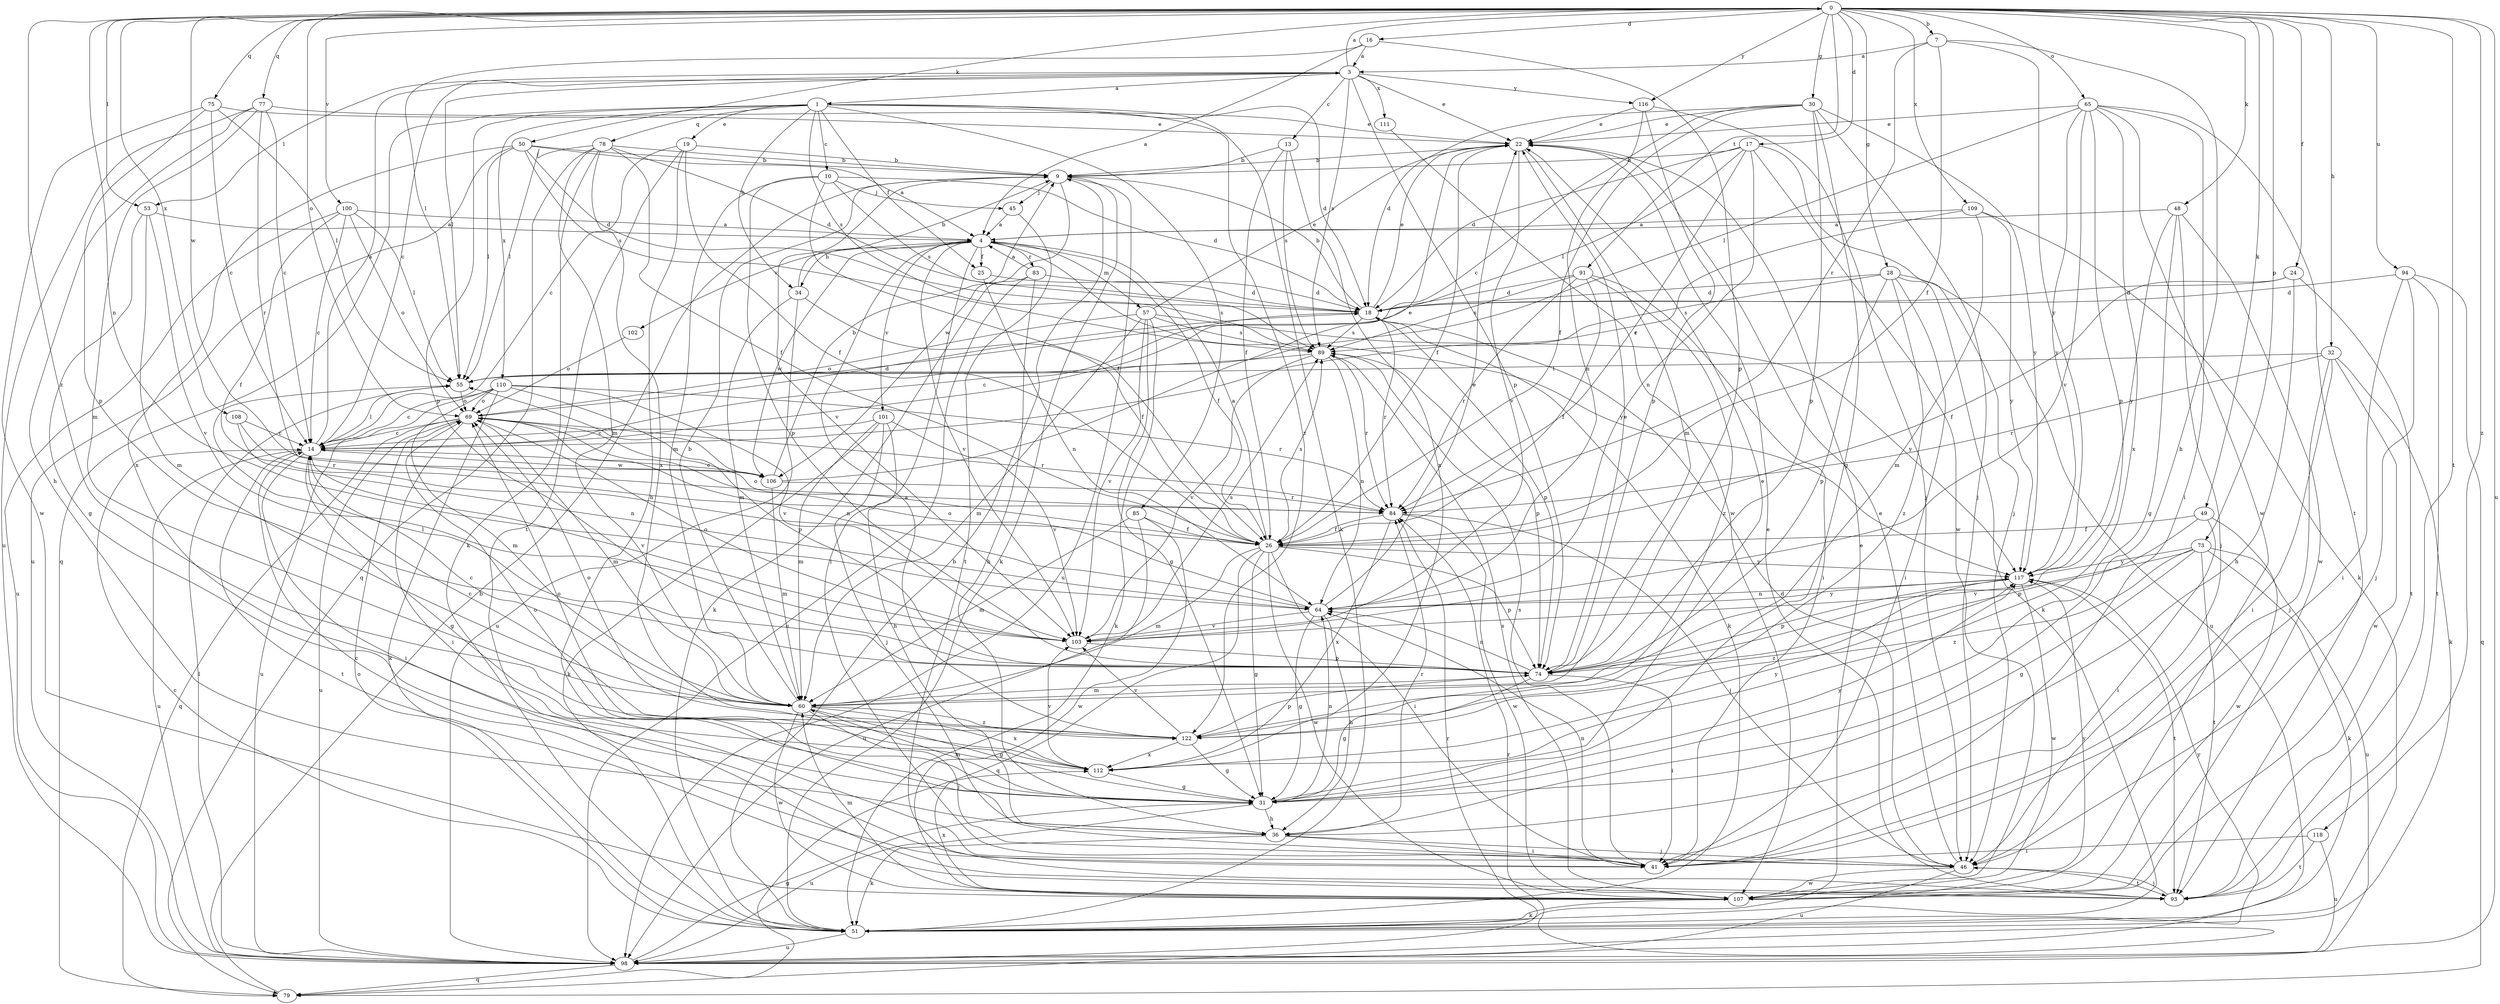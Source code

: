 strict digraph  {
0;
1;
3;
4;
7;
9;
10;
13;
14;
16;
17;
18;
19;
22;
24;
25;
26;
28;
30;
31;
32;
34;
36;
41;
45;
46;
48;
49;
50;
51;
53;
55;
57;
60;
64;
65;
69;
73;
74;
75;
77;
78;
79;
83;
84;
85;
89;
91;
93;
94;
98;
100;
101;
102;
103;
106;
107;
108;
109;
110;
111;
112;
116;
117;
118;
122;
0 -> 7  [label=b];
0 -> 16  [label=d];
0 -> 17  [label=d];
0 -> 24  [label=f];
0 -> 28  [label=g];
0 -> 30  [label=g];
0 -> 32  [label=h];
0 -> 48  [label=k];
0 -> 49  [label=k];
0 -> 50  [label=k];
0 -> 53  [label=l];
0 -> 64  [label=n];
0 -> 65  [label=o];
0 -> 69  [label=o];
0 -> 73  [label=p];
0 -> 75  [label=q];
0 -> 77  [label=q];
0 -> 91  [label=t];
0 -> 93  [label=t];
0 -> 94  [label=u];
0 -> 98  [label=u];
0 -> 100  [label=v];
0 -> 106  [label=w];
0 -> 108  [label=x];
0 -> 109  [label=x];
0 -> 116  [label=y];
0 -> 118  [label=z];
0 -> 122  [label=z];
1 -> 10  [label=c];
1 -> 18  [label=d];
1 -> 19  [label=e];
1 -> 25  [label=f];
1 -> 34  [label=h];
1 -> 51  [label=k];
1 -> 74  [label=p];
1 -> 78  [label=q];
1 -> 79  [label=q];
1 -> 85  [label=s];
1 -> 89  [label=s];
1 -> 110  [label=x];
1 -> 122  [label=z];
3 -> 0  [label=a];
3 -> 1  [label=a];
3 -> 13  [label=c];
3 -> 14  [label=c];
3 -> 22  [label=e];
3 -> 53  [label=l];
3 -> 55  [label=l];
3 -> 74  [label=p];
3 -> 89  [label=s];
3 -> 111  [label=x];
3 -> 116  [label=y];
4 -> 25  [label=f];
4 -> 26  [label=f];
4 -> 34  [label=h];
4 -> 41  [label=i];
4 -> 57  [label=m];
4 -> 83  [label=r];
4 -> 101  [label=v];
4 -> 102  [label=v];
4 -> 103  [label=v];
4 -> 106  [label=w];
4 -> 117  [label=y];
7 -> 3  [label=a];
7 -> 26  [label=f];
7 -> 36  [label=h];
7 -> 84  [label=r];
7 -> 117  [label=y];
9 -> 45  [label=j];
9 -> 51  [label=k];
9 -> 98  [label=u];
9 -> 103  [label=v];
9 -> 106  [label=w];
10 -> 18  [label=d];
10 -> 26  [label=f];
10 -> 45  [label=j];
10 -> 60  [label=m];
10 -> 74  [label=p];
10 -> 89  [label=s];
13 -> 9  [label=b];
13 -> 26  [label=f];
13 -> 89  [label=s];
13 -> 112  [label=x];
14 -> 3  [label=a];
14 -> 31  [label=g];
14 -> 41  [label=i];
14 -> 55  [label=l];
14 -> 93  [label=t];
14 -> 98  [label=u];
14 -> 103  [label=v];
14 -> 106  [label=w];
16 -> 3  [label=a];
16 -> 4  [label=a];
16 -> 55  [label=l];
16 -> 74  [label=p];
17 -> 9  [label=b];
17 -> 18  [label=d];
17 -> 46  [label=j];
17 -> 55  [label=l];
17 -> 64  [label=n];
17 -> 84  [label=r];
17 -> 107  [label=w];
18 -> 9  [label=b];
18 -> 14  [label=c];
18 -> 22  [label=e];
18 -> 51  [label=k];
18 -> 74  [label=p];
18 -> 84  [label=r];
18 -> 89  [label=s];
19 -> 9  [label=b];
19 -> 14  [label=c];
19 -> 26  [label=f];
19 -> 36  [label=h];
19 -> 93  [label=t];
22 -> 9  [label=b];
22 -> 26  [label=f];
22 -> 60  [label=m];
22 -> 103  [label=v];
24 -> 18  [label=d];
24 -> 26  [label=f];
24 -> 36  [label=h];
24 -> 93  [label=t];
25 -> 18  [label=d];
25 -> 64  [label=n];
26 -> 4  [label=a];
26 -> 31  [label=g];
26 -> 41  [label=i];
26 -> 60  [label=m];
26 -> 69  [label=o];
26 -> 74  [label=p];
26 -> 79  [label=q];
26 -> 89  [label=s];
26 -> 107  [label=w];
26 -> 117  [label=y];
28 -> 18  [label=d];
28 -> 41  [label=i];
28 -> 51  [label=k];
28 -> 74  [label=p];
28 -> 89  [label=s];
28 -> 98  [label=u];
28 -> 122  [label=z];
30 -> 14  [label=c];
30 -> 18  [label=d];
30 -> 22  [label=e];
30 -> 26  [label=f];
30 -> 31  [label=g];
30 -> 46  [label=j];
30 -> 74  [label=p];
30 -> 117  [label=y];
31 -> 22  [label=e];
31 -> 36  [label=h];
31 -> 60  [label=m];
31 -> 64  [label=n];
31 -> 69  [label=o];
31 -> 98  [label=u];
31 -> 117  [label=y];
32 -> 41  [label=i];
32 -> 46  [label=j];
32 -> 51  [label=k];
32 -> 55  [label=l];
32 -> 84  [label=r];
32 -> 107  [label=w];
34 -> 9  [label=b];
34 -> 26  [label=f];
34 -> 60  [label=m];
34 -> 98  [label=u];
36 -> 41  [label=i];
36 -> 46  [label=j];
36 -> 51  [label=k];
36 -> 84  [label=r];
41 -> 14  [label=c];
41 -> 64  [label=n];
41 -> 89  [label=s];
45 -> 4  [label=a];
45 -> 93  [label=t];
46 -> 18  [label=d];
46 -> 22  [label=e];
46 -> 93  [label=t];
46 -> 98  [label=u];
46 -> 107  [label=w];
48 -> 4  [label=a];
48 -> 31  [label=g];
48 -> 46  [label=j];
48 -> 107  [label=w];
48 -> 117  [label=y];
49 -> 26  [label=f];
49 -> 41  [label=i];
49 -> 74  [label=p];
49 -> 107  [label=w];
50 -> 4  [label=a];
50 -> 9  [label=b];
50 -> 18  [label=d];
50 -> 55  [label=l];
50 -> 89  [label=s];
50 -> 98  [label=u];
50 -> 112  [label=x];
51 -> 9  [label=b];
51 -> 14  [label=c];
51 -> 22  [label=e];
51 -> 69  [label=o];
51 -> 98  [label=u];
51 -> 117  [label=y];
53 -> 4  [label=a];
53 -> 31  [label=g];
53 -> 60  [label=m];
53 -> 103  [label=v];
55 -> 69  [label=o];
57 -> 22  [label=e];
57 -> 31  [label=g];
57 -> 51  [label=k];
57 -> 60  [label=m];
57 -> 69  [label=o];
57 -> 89  [label=s];
57 -> 103  [label=v];
57 -> 117  [label=y];
60 -> 9  [label=b];
60 -> 14  [label=c];
60 -> 31  [label=g];
60 -> 46  [label=j];
60 -> 107  [label=w];
60 -> 112  [label=x];
60 -> 122  [label=z];
64 -> 22  [label=e];
64 -> 31  [label=g];
64 -> 36  [label=h];
64 -> 69  [label=o];
64 -> 103  [label=v];
64 -> 117  [label=y];
65 -> 22  [label=e];
65 -> 41  [label=i];
65 -> 55  [label=l];
65 -> 74  [label=p];
65 -> 93  [label=t];
65 -> 103  [label=v];
65 -> 107  [label=w];
65 -> 112  [label=x];
65 -> 117  [label=y];
69 -> 14  [label=c];
69 -> 18  [label=d];
69 -> 41  [label=i];
69 -> 60  [label=m];
69 -> 64  [label=n];
69 -> 79  [label=q];
69 -> 84  [label=r];
69 -> 98  [label=u];
73 -> 31  [label=g];
73 -> 51  [label=k];
73 -> 93  [label=t];
73 -> 98  [label=u];
73 -> 103  [label=v];
73 -> 117  [label=y];
73 -> 122  [label=z];
74 -> 22  [label=e];
74 -> 31  [label=g];
74 -> 41  [label=i];
74 -> 55  [label=l];
74 -> 60  [label=m];
74 -> 64  [label=n];
75 -> 14  [label=c];
75 -> 22  [label=e];
75 -> 55  [label=l];
75 -> 74  [label=p];
75 -> 107  [label=w];
77 -> 14  [label=c];
77 -> 22  [label=e];
77 -> 36  [label=h];
77 -> 60  [label=m];
77 -> 84  [label=r];
77 -> 98  [label=u];
78 -> 9  [label=b];
78 -> 18  [label=d];
78 -> 26  [label=f];
78 -> 51  [label=k];
78 -> 55  [label=l];
78 -> 60  [label=m];
78 -> 79  [label=q];
78 -> 112  [label=x];
79 -> 9  [label=b];
79 -> 84  [label=r];
83 -> 4  [label=a];
83 -> 18  [label=d];
83 -> 36  [label=h];
83 -> 51  [label=k];
83 -> 98  [label=u];
84 -> 26  [label=f];
84 -> 46  [label=j];
84 -> 107  [label=w];
84 -> 112  [label=x];
85 -> 26  [label=f];
85 -> 60  [label=m];
85 -> 98  [label=u];
85 -> 107  [label=w];
89 -> 55  [label=l];
89 -> 64  [label=n];
89 -> 74  [label=p];
89 -> 84  [label=r];
89 -> 103  [label=v];
91 -> 18  [label=d];
91 -> 26  [label=f];
91 -> 41  [label=i];
91 -> 84  [label=r];
91 -> 89  [label=s];
91 -> 122  [label=z];
93 -> 22  [label=e];
93 -> 46  [label=j];
94 -> 18  [label=d];
94 -> 41  [label=i];
94 -> 46  [label=j];
94 -> 79  [label=q];
94 -> 93  [label=t];
98 -> 31  [label=g];
98 -> 55  [label=l];
98 -> 79  [label=q];
98 -> 84  [label=r];
100 -> 4  [label=a];
100 -> 14  [label=c];
100 -> 26  [label=f];
100 -> 55  [label=l];
100 -> 69  [label=o];
100 -> 98  [label=u];
101 -> 14  [label=c];
101 -> 36  [label=h];
101 -> 46  [label=j];
101 -> 51  [label=k];
101 -> 60  [label=m];
101 -> 103  [label=v];
102 -> 69  [label=o];
103 -> 69  [label=o];
103 -> 74  [label=p];
103 -> 89  [label=s];
106 -> 9  [label=b];
106 -> 14  [label=c];
106 -> 22  [label=e];
106 -> 55  [label=l];
106 -> 60  [label=m];
106 -> 84  [label=r];
107 -> 51  [label=k];
107 -> 60  [label=m];
107 -> 89  [label=s];
107 -> 112  [label=x];
107 -> 117  [label=y];
108 -> 14  [label=c];
108 -> 64  [label=n];
108 -> 84  [label=r];
109 -> 4  [label=a];
109 -> 14  [label=c];
109 -> 51  [label=k];
109 -> 60  [label=m];
109 -> 117  [label=y];
110 -> 14  [label=c];
110 -> 51  [label=k];
110 -> 60  [label=m];
110 -> 69  [label=o];
110 -> 74  [label=p];
110 -> 84  [label=r];
110 -> 98  [label=u];
110 -> 103  [label=v];
111 -> 107  [label=w];
112 -> 31  [label=g];
112 -> 69  [label=o];
112 -> 103  [label=v];
112 -> 117  [label=y];
116 -> 22  [label=e];
116 -> 46  [label=j];
116 -> 64  [label=n];
116 -> 74  [label=p];
117 -> 64  [label=n];
117 -> 74  [label=p];
117 -> 93  [label=t];
117 -> 107  [label=w];
117 -> 122  [label=z];
118 -> 41  [label=i];
118 -> 93  [label=t];
118 -> 98  [label=u];
122 -> 4  [label=a];
122 -> 14  [label=c];
122 -> 31  [label=g];
122 -> 69  [label=o];
122 -> 74  [label=p];
122 -> 103  [label=v];
122 -> 112  [label=x];
}
